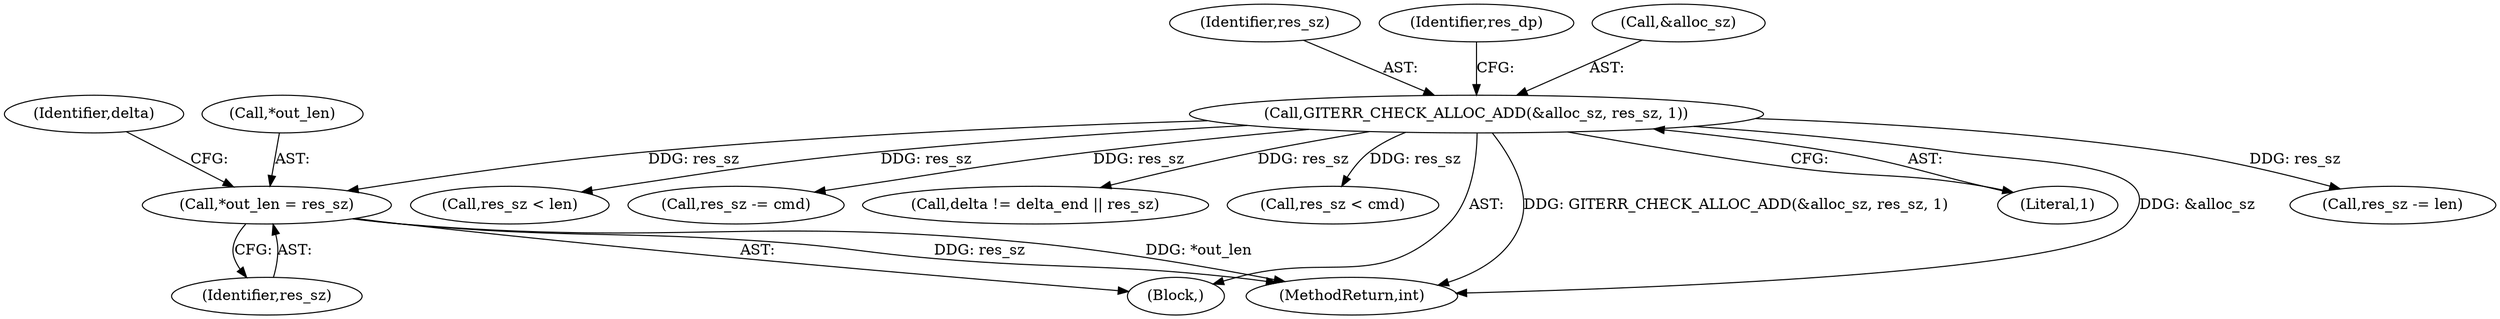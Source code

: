 digraph "0_libgit2_c1577110467b701dcbcf9439ac225ea851b47d22@pointer" {
"1000186" [label="(Call,*out_len = res_sz)"];
"1000166" [label="(Call,GITERR_CHECK_ALLOC_ADD(&alloc_sz, res_sz, 1))"];
"1000289" [label="(Call,res_sz -= len)"];
"1000276" [label="(Call,res_sz < len)"];
"1000166" [label="(Call,GITERR_CHECK_ALLOC_ADD(&alloc_sz, res_sz, 1))"];
"1000187" [label="(Call,*out_len)"];
"1000189" [label="(Identifier,res_sz)"];
"1000192" [label="(Identifier,delta)"];
"1000317" [label="(Call,res_sz -= cmd)"];
"1000324" [label="(Call,delta != delta_end || res_sz)"];
"1000111" [label="(Block,)"];
"1000169" [label="(Identifier,res_sz)"];
"1000303" [label="(Call,res_sz < cmd)"];
"1000172" [label="(Identifier,res_dp)"];
"1000186" [label="(Call,*out_len = res_sz)"];
"1000167" [label="(Call,&alloc_sz)"];
"1000350" [label="(MethodReturn,int)"];
"1000170" [label="(Literal,1)"];
"1000186" -> "1000111"  [label="AST: "];
"1000186" -> "1000189"  [label="CFG: "];
"1000187" -> "1000186"  [label="AST: "];
"1000189" -> "1000186"  [label="AST: "];
"1000192" -> "1000186"  [label="CFG: "];
"1000186" -> "1000350"  [label="DDG: *out_len"];
"1000186" -> "1000350"  [label="DDG: res_sz"];
"1000166" -> "1000186"  [label="DDG: res_sz"];
"1000166" -> "1000111"  [label="AST: "];
"1000166" -> "1000170"  [label="CFG: "];
"1000167" -> "1000166"  [label="AST: "];
"1000169" -> "1000166"  [label="AST: "];
"1000170" -> "1000166"  [label="AST: "];
"1000172" -> "1000166"  [label="CFG: "];
"1000166" -> "1000350"  [label="DDG: GITERR_CHECK_ALLOC_ADD(&alloc_sz, res_sz, 1)"];
"1000166" -> "1000350"  [label="DDG: &alloc_sz"];
"1000166" -> "1000276"  [label="DDG: res_sz"];
"1000166" -> "1000289"  [label="DDG: res_sz"];
"1000166" -> "1000303"  [label="DDG: res_sz"];
"1000166" -> "1000317"  [label="DDG: res_sz"];
"1000166" -> "1000324"  [label="DDG: res_sz"];
}
